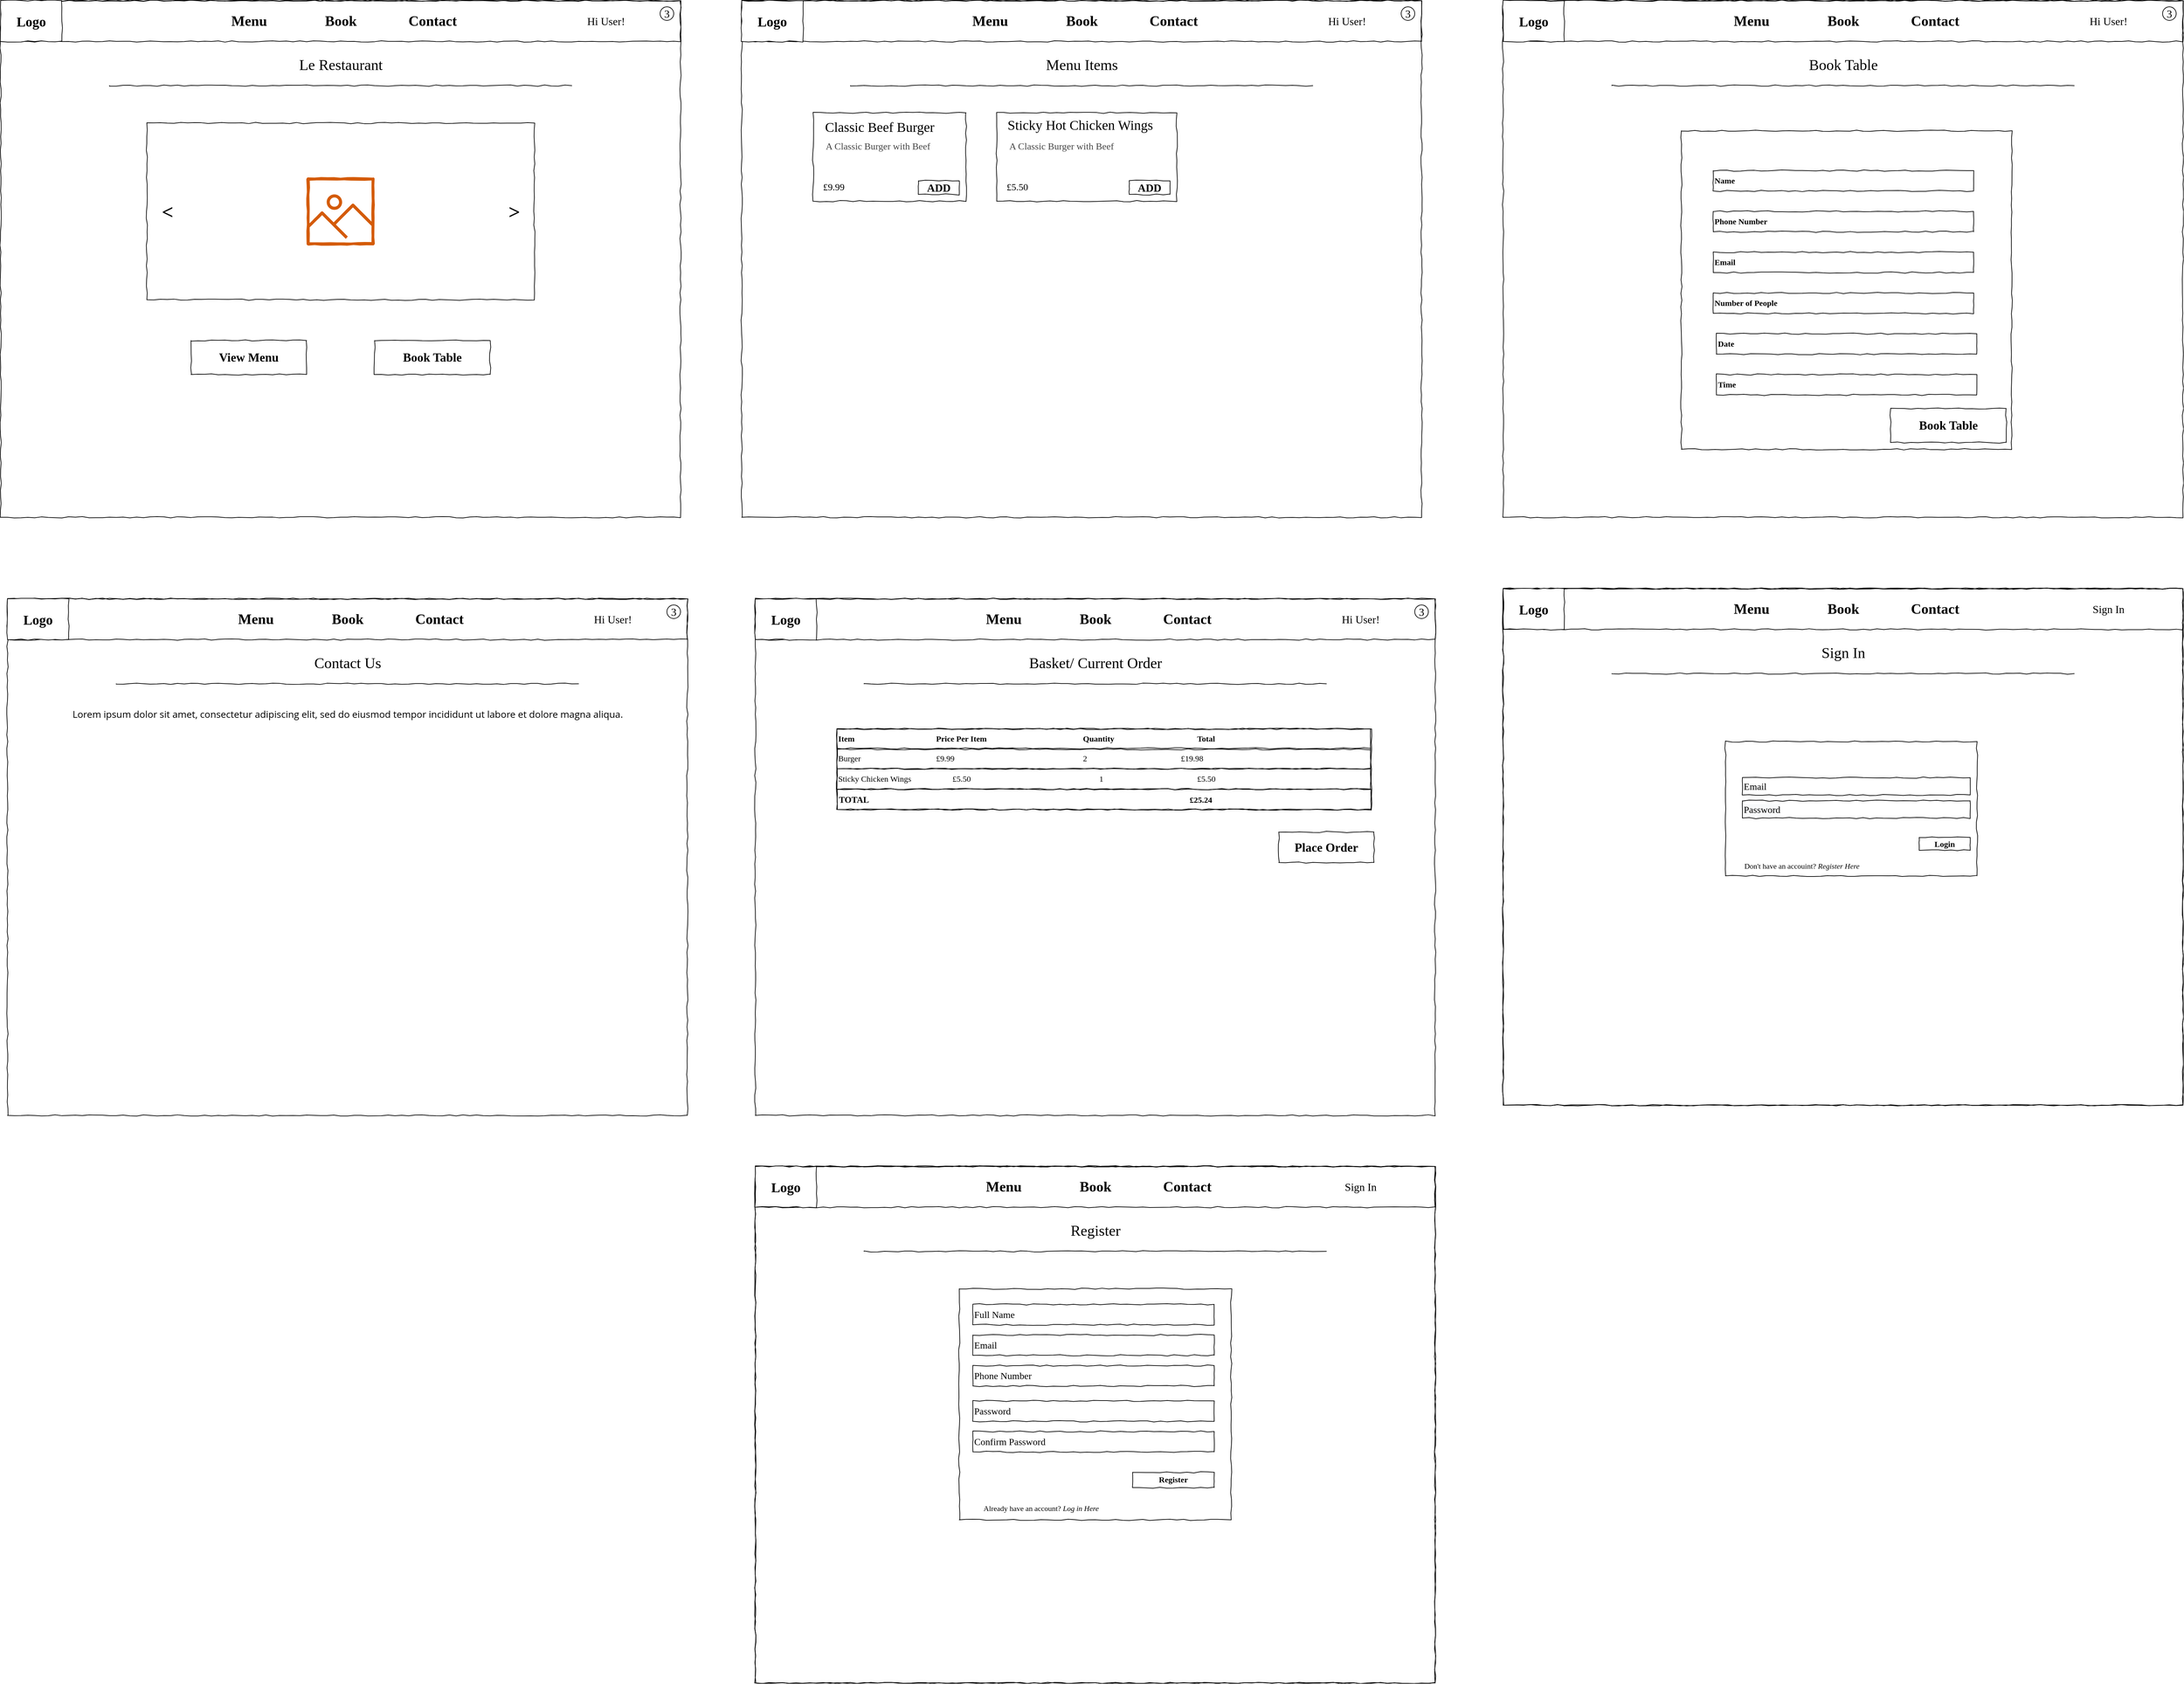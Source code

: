 <?xml version="1.0" encoding="UTF-8"?>
<mxfile version="16.0.3" type="google"><diagram name="Page-1" id="03018318-947c-dd8e-b7a3-06fadd420f32"><mxGraphModel dx="5891" dy="2106" grid="1" gridSize="10" guides="1" tooltips="1" connect="1" arrows="1" fold="1" page="1" pageScale="1" pageWidth="1100" pageHeight="850" background="#FFFFFF" math="0" shadow="0"><root><mxCell id="0"/><mxCell id="1" parent="0"/><mxCell id="wF7AfjLNnRAX-qT9m2be-19" value="" style="group;rounded=0;" vertex="1" connectable="0" parent="1"><mxGeometry x="40" y="30" width="1000" height="760" as="geometry"/></mxCell><mxCell id="677b7b8949515195-1" value="" style="whiteSpace=wrap;html=1;rounded=0;shadow=0;labelBackgroundColor=none;strokeColor=#000000;strokeWidth=1;fillColor=none;fontFamily=Verdana;fontSize=12;fontColor=#000000;align=center;comic=1;" parent="wF7AfjLNnRAX-qT9m2be-19" vertex="1"><mxGeometry width="1000" height="760" as="geometry"/></mxCell><mxCell id="677b7b8949515195-9" value="" style="line;strokeWidth=1;html=1;rounded=0;shadow=0;labelBackgroundColor=none;fillColor=none;fontFamily=Verdana;fontSize=14;fontColor=#000000;align=center;comic=1;" parent="wF7AfjLNnRAX-qT9m2be-19" vertex="1"><mxGeometry x="160" y="120" width="680" height="10" as="geometry"/></mxCell><mxCell id="wF7AfjLNnRAX-qT9m2be-1" value="" style="whiteSpace=wrap;html=1;rounded=0;shadow=0;labelBackgroundColor=none;strokeColor=#000000;strokeWidth=1;fillColor=none;fontFamily=Verdana;fontSize=12;fontColor=#000000;align=center;comic=1;" vertex="1" parent="wF7AfjLNnRAX-qT9m2be-19"><mxGeometry width="1000" height="60" as="geometry"/></mxCell><mxCell id="wF7AfjLNnRAX-qT9m2be-2" value="&lt;h4&gt;&lt;font face=&quot;Comic Sans MS&quot; style=&quot;font-size: 21px&quot;&gt;Menu&lt;/font&gt;&lt;/h4&gt;" style="text;html=1;align=center;verticalAlign=middle;resizable=0;points=[];autosize=1;strokeColor=none;fillColor=none;rounded=0;" vertex="1" parent="wF7AfjLNnRAX-qT9m2be-19"><mxGeometry x="330" width="70" height="60" as="geometry"/></mxCell><mxCell id="wF7AfjLNnRAX-qT9m2be-3" value="&lt;h4&gt;&lt;font face=&quot;Comic Sans MS&quot; style=&quot;font-size: 21px&quot;&gt;Book&lt;/font&gt;&lt;/h4&gt;" style="text;html=1;align=center;verticalAlign=middle;resizable=0;points=[];autosize=1;strokeColor=none;fillColor=none;rounded=0;" vertex="1" parent="wF7AfjLNnRAX-qT9m2be-19"><mxGeometry x="470" width="60" height="60" as="geometry"/></mxCell><mxCell id="wF7AfjLNnRAX-qT9m2be-4" value="&lt;h4&gt;&lt;font face=&quot;Comic Sans MS&quot; style=&quot;font-size: 21px&quot;&gt;Contact&lt;/font&gt;&lt;/h4&gt;" style="text;html=1;align=center;verticalAlign=middle;resizable=0;points=[];autosize=1;strokeColor=none;fillColor=none;rounded=0;" vertex="1" parent="wF7AfjLNnRAX-qT9m2be-19"><mxGeometry x="590" width="90" height="60" as="geometry"/></mxCell><mxCell id="wF7AfjLNnRAX-qT9m2be-6" value="&lt;h4&gt;&lt;font style=&quot;font-size: 20px&quot; face=&quot;Comic Sans MS&quot;&gt;Logo&lt;/font&gt;&lt;/h4&gt;" style="whiteSpace=wrap;html=1;rounded=0;shadow=0;labelBackgroundColor=none;strokeColor=#000000;strokeWidth=1;fillColor=default;fontFamily=Verdana;fontSize=12;fontColor=#000000;align=center;comic=1;" vertex="1" parent="wF7AfjLNnRAX-qT9m2be-19"><mxGeometry width="90" height="60" as="geometry"/></mxCell><mxCell id="wF7AfjLNnRAX-qT9m2be-7" value="&lt;p&gt;&lt;font face=&quot;Comic Sans MS&quot; style=&quot;font-size: 16px&quot;&gt;Hi User!&lt;/font&gt;&lt;/p&gt;" style="text;html=1;align=center;verticalAlign=middle;resizable=0;points=[];autosize=1;strokeColor=none;fillColor=none;rounded=0;" vertex="1" parent="wF7AfjLNnRAX-qT9m2be-19"><mxGeometry x="850" y="5" width="80" height="50" as="geometry"/></mxCell><mxCell id="wF7AfjLNnRAX-qT9m2be-8" value="" style="shape=image;html=1;verticalAlign=top;verticalLabelPosition=bottom;labelBackgroundColor=#ffffff;imageAspect=0;aspect=fixed;image=https://cdn0.iconfinder.com/data/icons/google-material-design-3-0/48/ic_shopping_basket_48px-128.png;comic=1;fontFamily=Comic Sans MS;fontSize=16;fillColor=default;rounded=0;" vertex="1" parent="wF7AfjLNnRAX-qT9m2be-19"><mxGeometry x="950" y="15" width="30" height="30" as="geometry"/></mxCell><mxCell id="wF7AfjLNnRAX-qT9m2be-9" value="3" style="ellipse;whiteSpace=wrap;html=1;aspect=fixed;comic=1;fontFamily=Comic Sans MS;fontSize=16;fillColor=default;treeMoving=0;autosize=0;jiggle=1;treeFolding=0;resizeHeight=0;movableLabel=0;rounded=0;" vertex="1" parent="wF7AfjLNnRAX-qT9m2be-19"><mxGeometry x="970" y="9" width="20" height="20" as="geometry"/></mxCell><mxCell id="wF7AfjLNnRAX-qT9m2be-12" value="&lt;p&gt;&lt;font face=&quot;Comic Sans MS&quot; style=&quot;font-size: 22px&quot;&gt;Le Restaurant&lt;/font&gt;&lt;/p&gt;" style="text;html=1;align=center;verticalAlign=middle;resizable=0;points=[];autosize=1;strokeColor=none;fillColor=none;rounded=0;" vertex="1" parent="wF7AfjLNnRAX-qT9m2be-19"><mxGeometry x="420" y="70" width="160" height="50" as="geometry"/></mxCell><mxCell id="wF7AfjLNnRAX-qT9m2be-13" value="" style="whiteSpace=wrap;html=1;rounded=0;shadow=0;labelBackgroundColor=none;strokeColor=#000000;strokeWidth=1;fillColor=none;fontFamily=Verdana;fontSize=12;fontColor=#000000;align=center;comic=1;" vertex="1" parent="wF7AfjLNnRAX-qT9m2be-19"><mxGeometry x="215" y="180" width="570" height="260" as="geometry"/></mxCell><mxCell id="wF7AfjLNnRAX-qT9m2be-14" value="" style="outlineConnect=0;fontColor=#232F3E;gradientColor=none;fillColor=#D45B07;strokeColor=none;dashed=0;verticalLabelPosition=bottom;verticalAlign=top;align=center;html=1;fontSize=12;fontStyle=0;aspect=fixed;pointerEvents=1;shape=mxgraph.aws4.container_registry_image;comic=1;jiggle=1;fontFamily=Comic Sans MS;rounded=0;" vertex="1" parent="wF7AfjLNnRAX-qT9m2be-19"><mxGeometry x="450" y="260" width="100" height="100" as="geometry"/></mxCell><mxCell id="wF7AfjLNnRAX-qT9m2be-15" value="&lt;h4&gt;&lt;font face=&quot;Comic Sans MS&quot; style=&quot;font-size: 30px&quot;&gt;&amp;gt;&lt;/font&gt;&lt;/h4&gt;" style="text;html=1;align=center;verticalAlign=middle;resizable=0;points=[];autosize=1;strokeColor=none;fillColor=none;rounded=0;" vertex="1" parent="wF7AfjLNnRAX-qT9m2be-19"><mxGeometry x="740" y="280" width="30" height="60" as="geometry"/></mxCell><mxCell id="wF7AfjLNnRAX-qT9m2be-16" value="&lt;h4&gt;&lt;font face=&quot;Comic Sans MS&quot; style=&quot;font-size: 30px&quot;&gt;&amp;lt;&lt;/font&gt;&lt;/h4&gt;" style="text;html=1;align=center;verticalAlign=middle;resizable=0;points=[];autosize=1;strokeColor=none;fillColor=none;rounded=0;" vertex="1" parent="wF7AfjLNnRAX-qT9m2be-19"><mxGeometry x="230" y="280" width="30" height="60" as="geometry"/></mxCell><mxCell id="wF7AfjLNnRAX-qT9m2be-17" value="&lt;h4&gt;&lt;font face=&quot;Comic Sans MS&quot; style=&quot;font-size: 18px&quot;&gt;View Menu&lt;/font&gt;&lt;/h4&gt;" style="whiteSpace=wrap;html=1;rounded=0;shadow=0;labelBackgroundColor=none;strokeColor=#000000;strokeWidth=1;fillColor=none;fontFamily=Verdana;fontSize=12;fontColor=#000000;align=center;comic=1;" vertex="1" parent="wF7AfjLNnRAX-qT9m2be-19"><mxGeometry x="280" y="500" width="170" height="50" as="geometry"/></mxCell><mxCell id="wF7AfjLNnRAX-qT9m2be-18" value="&lt;h4&gt;&lt;font face=&quot;Comic Sans MS&quot; style=&quot;font-size: 18px&quot;&gt;Book Table&lt;/font&gt;&lt;/h4&gt;" style="whiteSpace=wrap;html=1;rounded=0;shadow=0;labelBackgroundColor=none;strokeColor=#000000;strokeWidth=1;fillColor=none;fontFamily=Verdana;fontSize=12;fontColor=#000000;align=center;comic=1;" vertex="1" parent="wF7AfjLNnRAX-qT9m2be-19"><mxGeometry x="550" y="500" width="170" height="50" as="geometry"/></mxCell><mxCell id="wF7AfjLNnRAX-qT9m2be-20" value="" style="group;rounded=0;" vertex="1" connectable="0" parent="1"><mxGeometry x="1130" y="30" width="1000" height="760" as="geometry"/></mxCell><mxCell id="wF7AfjLNnRAX-qT9m2be-21" value="" style="whiteSpace=wrap;html=1;rounded=0;shadow=0;labelBackgroundColor=none;strokeColor=#000000;strokeWidth=1;fillColor=none;fontFamily=Verdana;fontSize=12;fontColor=#000000;align=center;comic=1;" vertex="1" parent="wF7AfjLNnRAX-qT9m2be-20"><mxGeometry width="1000" height="760" as="geometry"/></mxCell><mxCell id="wF7AfjLNnRAX-qT9m2be-22" value="" style="line;strokeWidth=1;html=1;rounded=0;shadow=0;labelBackgroundColor=none;fillColor=none;fontFamily=Verdana;fontSize=14;fontColor=#000000;align=center;comic=1;" vertex="1" parent="wF7AfjLNnRAX-qT9m2be-20"><mxGeometry x="160" y="120" width="680" height="10" as="geometry"/></mxCell><mxCell id="wF7AfjLNnRAX-qT9m2be-23" value="" style="whiteSpace=wrap;html=1;rounded=0;shadow=0;labelBackgroundColor=none;strokeColor=#000000;strokeWidth=1;fillColor=none;fontFamily=Verdana;fontSize=12;fontColor=#000000;align=center;comic=1;" vertex="1" parent="wF7AfjLNnRAX-qT9m2be-20"><mxGeometry width="1000" height="60" as="geometry"/></mxCell><mxCell id="wF7AfjLNnRAX-qT9m2be-24" value="&lt;h4&gt;&lt;font face=&quot;Comic Sans MS&quot; style=&quot;font-size: 21px&quot;&gt;Menu&lt;/font&gt;&lt;/h4&gt;" style="text;html=1;align=center;verticalAlign=middle;resizable=0;points=[];autosize=1;strokeColor=none;fillColor=none;rounded=0;" vertex="1" parent="wF7AfjLNnRAX-qT9m2be-20"><mxGeometry x="330" width="70" height="60" as="geometry"/></mxCell><mxCell id="wF7AfjLNnRAX-qT9m2be-25" value="&lt;h4&gt;&lt;font face=&quot;Comic Sans MS&quot; style=&quot;font-size: 21px&quot;&gt;Book&lt;/font&gt;&lt;/h4&gt;" style="text;html=1;align=center;verticalAlign=middle;resizable=0;points=[];autosize=1;strokeColor=none;fillColor=none;rounded=0;" vertex="1" parent="wF7AfjLNnRAX-qT9m2be-20"><mxGeometry x="470" width="60" height="60" as="geometry"/></mxCell><mxCell id="wF7AfjLNnRAX-qT9m2be-26" value="&lt;h4&gt;&lt;font face=&quot;Comic Sans MS&quot; style=&quot;font-size: 21px&quot;&gt;Contact&lt;/font&gt;&lt;/h4&gt;" style="text;html=1;align=center;verticalAlign=middle;resizable=0;points=[];autosize=1;strokeColor=none;fillColor=none;rounded=0;" vertex="1" parent="wF7AfjLNnRAX-qT9m2be-20"><mxGeometry x="590" width="90" height="60" as="geometry"/></mxCell><mxCell id="wF7AfjLNnRAX-qT9m2be-27" value="&lt;h4&gt;&lt;font style=&quot;font-size: 20px&quot; face=&quot;Comic Sans MS&quot;&gt;Logo&lt;/font&gt;&lt;/h4&gt;" style="whiteSpace=wrap;html=1;rounded=0;shadow=0;labelBackgroundColor=none;strokeColor=#000000;strokeWidth=1;fillColor=default;fontFamily=Verdana;fontSize=12;fontColor=#000000;align=center;comic=1;" vertex="1" parent="wF7AfjLNnRAX-qT9m2be-20"><mxGeometry width="90" height="60" as="geometry"/></mxCell><mxCell id="wF7AfjLNnRAX-qT9m2be-28" value="&lt;p&gt;&lt;font face=&quot;Comic Sans MS&quot; style=&quot;font-size: 16px&quot;&gt;Hi User!&lt;/font&gt;&lt;/p&gt;" style="text;html=1;align=center;verticalAlign=middle;resizable=0;points=[];autosize=1;strokeColor=none;fillColor=none;rounded=0;" vertex="1" parent="wF7AfjLNnRAX-qT9m2be-20"><mxGeometry x="850" y="5" width="80" height="50" as="geometry"/></mxCell><mxCell id="wF7AfjLNnRAX-qT9m2be-29" value="" style="shape=image;html=1;verticalAlign=top;verticalLabelPosition=bottom;labelBackgroundColor=#ffffff;imageAspect=0;aspect=fixed;image=https://cdn0.iconfinder.com/data/icons/google-material-design-3-0/48/ic_shopping_basket_48px-128.png;comic=1;fontFamily=Comic Sans MS;fontSize=16;fillColor=default;rounded=0;" vertex="1" parent="wF7AfjLNnRAX-qT9m2be-20"><mxGeometry x="950" y="15" width="30" height="30" as="geometry"/></mxCell><mxCell id="wF7AfjLNnRAX-qT9m2be-30" value="3" style="ellipse;whiteSpace=wrap;html=1;aspect=fixed;comic=1;fontFamily=Comic Sans MS;fontSize=16;fillColor=default;treeMoving=0;autosize=0;jiggle=1;treeFolding=0;resizeHeight=0;movableLabel=0;rounded=0;" vertex="1" parent="wF7AfjLNnRAX-qT9m2be-20"><mxGeometry x="970" y="9" width="20" height="20" as="geometry"/></mxCell><mxCell id="wF7AfjLNnRAX-qT9m2be-31" value="&lt;p&gt;&lt;font face=&quot;Comic Sans MS&quot; style=&quot;font-size: 22px&quot;&gt;Menu Items&lt;/font&gt;&lt;/p&gt;" style="text;html=1;align=center;verticalAlign=middle;resizable=0;points=[];autosize=1;strokeColor=none;fillColor=none;rounded=0;" vertex="1" parent="wF7AfjLNnRAX-qT9m2be-20"><mxGeometry x="430" y="70" width="140" height="50" as="geometry"/></mxCell><mxCell id="wF7AfjLNnRAX-qT9m2be-41" value="" style="group;rounded=0;" vertex="1" connectable="0" parent="wF7AfjLNnRAX-qT9m2be-20"><mxGeometry x="100" y="150" width="230" height="145" as="geometry"/></mxCell><mxCell id="wF7AfjLNnRAX-qT9m2be-32" value="" style="whiteSpace=wrap;html=1;rounded=0;shadow=0;labelBackgroundColor=none;strokeColor=#000000;strokeWidth=1;fillColor=none;fontFamily=Verdana;fontSize=12;fontColor=#000000;align=center;comic=1;" vertex="1" parent="wF7AfjLNnRAX-qT9m2be-41"><mxGeometry x="5" y="15" width="225" height="130" as="geometry"/></mxCell><mxCell id="wF7AfjLNnRAX-qT9m2be-36" value="&lt;h3&gt;&lt;font face=&quot;Comic Sans MS&quot; style=&quot;font-size: 16px&quot;&gt;ADD&lt;/font&gt;&lt;/h3&gt;" style="whiteSpace=wrap;html=1;rounded=0;shadow=0;labelBackgroundColor=none;strokeColor=#000000;strokeWidth=1;fillColor=none;fontFamily=Verdana;fontSize=12;fontColor=#000000;align=center;comic=1;" vertex="1" parent="wF7AfjLNnRAX-qT9m2be-41"><mxGeometry x="160" y="115" width="60" height="20" as="geometry"/></mxCell><mxCell id="wF7AfjLNnRAX-qT9m2be-38" value="&lt;p style=&quot;font-size: 20px&quot;&gt;&lt;font face=&quot;Comic Sans MS&quot; style=&quot;font-size: 20px ; line-height: 1&quot;&gt;Classic Beef Burger&amp;nbsp;&lt;/font&gt;&lt;/p&gt;" style="text;html=1;align=center;verticalAlign=middle;resizable=0;points=[];autosize=1;strokeColor=none;fillColor=none;rounded=0;" vertex="1" parent="wF7AfjLNnRAX-qT9m2be-41"><mxGeometry width="210" height="70" as="geometry"/></mxCell><mxCell id="wF7AfjLNnRAX-qT9m2be-39" value="&lt;p&gt;&lt;font face=&quot;Comic Sans MS&quot; style=&quot;font-size: 14px&quot; color=&quot;#454545&quot;&gt;A Classic Burger with Beef&lt;/font&gt;&lt;/p&gt;" style="text;html=1;align=center;verticalAlign=middle;resizable=0;points=[];autosize=1;strokeColor=none;fillColor=none;rounded=0;" vertex="1" parent="wF7AfjLNnRAX-qT9m2be-41"><mxGeometry x="5" y="45" width="190" height="40" as="geometry"/></mxCell><mxCell id="wF7AfjLNnRAX-qT9m2be-40" value="&lt;p&gt;&lt;font face=&quot;Comic Sans MS&quot; style=&quot;font-size: 14px&quot;&gt;£9.99&lt;/font&gt;&lt;/p&gt;" style="text;html=1;align=center;verticalAlign=middle;resizable=0;points=[];autosize=1;strokeColor=none;fillColor=none;fontColor=#000000;rounded=0;" vertex="1" parent="wF7AfjLNnRAX-qT9m2be-41"><mxGeometry x="5" y="105" width="60" height="40" as="geometry"/></mxCell><mxCell id="wF7AfjLNnRAX-qT9m2be-42" value="" style="group;rounded=0;" vertex="1" connectable="0" parent="wF7AfjLNnRAX-qT9m2be-20"><mxGeometry x="370" y="150" width="270" height="145" as="geometry"/></mxCell><mxCell id="wF7AfjLNnRAX-qT9m2be-43" value="" style="whiteSpace=wrap;html=1;rounded=0;shadow=0;labelBackgroundColor=none;strokeColor=#000000;strokeWidth=1;fillColor=none;fontFamily=Verdana;fontSize=12;fontColor=#000000;align=center;comic=1;" vertex="1" parent="wF7AfjLNnRAX-qT9m2be-42"><mxGeometry x="5" y="15" width="265" height="130" as="geometry"/></mxCell><mxCell id="wF7AfjLNnRAX-qT9m2be-44" value="&lt;h3&gt;&lt;font face=&quot;Comic Sans MS&quot; style=&quot;font-size: 16px&quot;&gt;ADD&lt;/font&gt;&lt;/h3&gt;" style="whiteSpace=wrap;html=1;rounded=0;shadow=0;labelBackgroundColor=none;strokeColor=#000000;strokeWidth=1;fillColor=none;fontFamily=Verdana;fontSize=12;fontColor=#000000;align=center;comic=1;" vertex="1" parent="wF7AfjLNnRAX-qT9m2be-42"><mxGeometry x="200" y="115" width="60" height="20" as="geometry"/></mxCell><mxCell id="wF7AfjLNnRAX-qT9m2be-45" value="&lt;p&gt;&lt;font face=&quot;Comic Sans MS&quot;&gt;&lt;span style=&quot;font-size: 20px&quot;&gt;Sticky Hot Chicken Wings&amp;nbsp;&lt;/span&gt;&lt;/font&gt;&lt;/p&gt;&lt;div&gt;&lt;br&gt;&lt;/div&gt;" style="text;html=1;align=center;verticalAlign=middle;resizable=0;points=[];autosize=1;strokeColor=none;fillColor=none;rounded=0;" vertex="1" parent="wF7AfjLNnRAX-qT9m2be-42"><mxGeometry y="10" width="260" height="60" as="geometry"/></mxCell><mxCell id="wF7AfjLNnRAX-qT9m2be-46" value="&lt;p&gt;&lt;font face=&quot;Comic Sans MS&quot; style=&quot;font-size: 14px&quot; color=&quot;#454545&quot;&gt;A Classic Burger with Beef&lt;/font&gt;&lt;/p&gt;" style="text;html=1;align=center;verticalAlign=middle;resizable=0;points=[];autosize=1;strokeColor=none;fillColor=none;rounded=0;" vertex="1" parent="wF7AfjLNnRAX-qT9m2be-42"><mxGeometry x="5" y="45" width="190" height="40" as="geometry"/></mxCell><mxCell id="wF7AfjLNnRAX-qT9m2be-47" value="&lt;p&gt;&lt;font face=&quot;Comic Sans MS&quot; style=&quot;font-size: 14px&quot;&gt;£5.50&lt;/font&gt;&lt;/p&gt;" style="text;html=1;align=center;verticalAlign=middle;resizable=0;points=[];autosize=1;strokeColor=none;fillColor=none;fontColor=#000000;rounded=0;" vertex="1" parent="wF7AfjLNnRAX-qT9m2be-42"><mxGeometry x="5" y="105" width="60" height="40" as="geometry"/></mxCell><mxCell id="wF7AfjLNnRAX-qT9m2be-49" value="" style="group;rounded=0;" vertex="1" connectable="0" parent="1"><mxGeometry x="2250" y="30" width="1000" height="792.5" as="geometry"/></mxCell><mxCell id="wF7AfjLNnRAX-qT9m2be-50" value="" style="whiteSpace=wrap;html=1;rounded=0;shadow=0;labelBackgroundColor=none;strokeColor=#000000;strokeWidth=1;fillColor=none;fontFamily=Verdana;fontSize=12;fontColor=#000000;align=center;comic=1;" vertex="1" parent="wF7AfjLNnRAX-qT9m2be-49"><mxGeometry width="1000" height="760" as="geometry"/></mxCell><mxCell id="wF7AfjLNnRAX-qT9m2be-51" value="" style="line;strokeWidth=1;html=1;rounded=0;shadow=0;labelBackgroundColor=none;fillColor=none;fontFamily=Verdana;fontSize=14;fontColor=#000000;align=center;comic=1;" vertex="1" parent="wF7AfjLNnRAX-qT9m2be-49"><mxGeometry x="160" y="120" width="680" height="10" as="geometry"/></mxCell><mxCell id="wF7AfjLNnRAX-qT9m2be-52" value="" style="whiteSpace=wrap;html=1;rounded=0;shadow=0;labelBackgroundColor=none;strokeColor=#000000;strokeWidth=1;fillColor=none;fontFamily=Verdana;fontSize=12;fontColor=#000000;align=center;comic=1;" vertex="1" parent="wF7AfjLNnRAX-qT9m2be-49"><mxGeometry width="1000" height="60" as="geometry"/></mxCell><mxCell id="wF7AfjLNnRAX-qT9m2be-53" value="&lt;h4&gt;&lt;font face=&quot;Comic Sans MS&quot; style=&quot;font-size: 21px&quot;&gt;Menu&lt;/font&gt;&lt;/h4&gt;" style="text;html=1;align=center;verticalAlign=middle;resizable=0;points=[];autosize=1;strokeColor=none;fillColor=none;rounded=0;" vertex="1" parent="wF7AfjLNnRAX-qT9m2be-49"><mxGeometry x="330" width="70" height="60" as="geometry"/></mxCell><mxCell id="wF7AfjLNnRAX-qT9m2be-54" value="&lt;h4&gt;&lt;font face=&quot;Comic Sans MS&quot; style=&quot;font-size: 21px&quot;&gt;Book&lt;/font&gt;&lt;/h4&gt;" style="text;html=1;align=center;verticalAlign=middle;resizable=0;points=[];autosize=1;strokeColor=none;fillColor=none;rounded=0;" vertex="1" parent="wF7AfjLNnRAX-qT9m2be-49"><mxGeometry x="470" width="60" height="60" as="geometry"/></mxCell><mxCell id="wF7AfjLNnRAX-qT9m2be-55" value="&lt;h4&gt;&lt;font face=&quot;Comic Sans MS&quot; style=&quot;font-size: 21px&quot;&gt;Contact&lt;/font&gt;&lt;/h4&gt;" style="text;html=1;align=center;verticalAlign=middle;resizable=0;points=[];autosize=1;strokeColor=none;fillColor=none;rounded=0;" vertex="1" parent="wF7AfjLNnRAX-qT9m2be-49"><mxGeometry x="590" width="90" height="60" as="geometry"/></mxCell><mxCell id="wF7AfjLNnRAX-qT9m2be-56" value="&lt;h4&gt;&lt;font style=&quot;font-size: 20px&quot; face=&quot;Comic Sans MS&quot;&gt;Logo&lt;/font&gt;&lt;/h4&gt;" style="whiteSpace=wrap;html=1;rounded=0;shadow=0;labelBackgroundColor=none;strokeColor=#000000;strokeWidth=1;fillColor=default;fontFamily=Verdana;fontSize=12;fontColor=#000000;align=center;comic=1;" vertex="1" parent="wF7AfjLNnRAX-qT9m2be-49"><mxGeometry width="90" height="60" as="geometry"/></mxCell><mxCell id="wF7AfjLNnRAX-qT9m2be-57" value="&lt;p&gt;&lt;font face=&quot;Comic Sans MS&quot; style=&quot;font-size: 16px&quot;&gt;Hi User!&lt;/font&gt;&lt;/p&gt;" style="text;html=1;align=center;verticalAlign=middle;resizable=0;points=[];autosize=1;strokeColor=none;fillColor=none;rounded=0;" vertex="1" parent="wF7AfjLNnRAX-qT9m2be-49"><mxGeometry x="850" y="5" width="80" height="50" as="geometry"/></mxCell><mxCell id="wF7AfjLNnRAX-qT9m2be-58" value="" style="shape=image;html=1;verticalAlign=top;verticalLabelPosition=bottom;labelBackgroundColor=#ffffff;imageAspect=0;aspect=fixed;image=https://cdn0.iconfinder.com/data/icons/google-material-design-3-0/48/ic_shopping_basket_48px-128.png;comic=1;fontFamily=Comic Sans MS;fontSize=16;fillColor=default;rounded=0;" vertex="1" parent="wF7AfjLNnRAX-qT9m2be-49"><mxGeometry x="950" y="15" width="30" height="30" as="geometry"/></mxCell><mxCell id="wF7AfjLNnRAX-qT9m2be-59" value="3" style="ellipse;whiteSpace=wrap;html=1;aspect=fixed;comic=1;fontFamily=Comic Sans MS;fontSize=16;fillColor=default;treeMoving=0;autosize=0;jiggle=1;treeFolding=0;resizeHeight=0;movableLabel=0;rounded=0;" vertex="1" parent="wF7AfjLNnRAX-qT9m2be-49"><mxGeometry x="970" y="9" width="20" height="20" as="geometry"/></mxCell><mxCell id="wF7AfjLNnRAX-qT9m2be-60" value="&lt;p&gt;&lt;font face=&quot;Comic Sans MS&quot; style=&quot;font-size: 22px&quot;&gt;Book Table&lt;/font&gt;&lt;/p&gt;" style="text;html=1;align=center;verticalAlign=middle;resizable=0;points=[];autosize=1;strokeColor=none;fillColor=none;rounded=0;" vertex="1" parent="wF7AfjLNnRAX-qT9m2be-49"><mxGeometry x="435" y="70" width="130" height="50" as="geometry"/></mxCell><mxCell id="wF7AfjLNnRAX-qT9m2be-99" value="" style="group;rounded=0;" vertex="1" connectable="0" parent="wF7AfjLNnRAX-qT9m2be-49"><mxGeometry x="253" y="150" width="495" height="510" as="geometry"/></mxCell><mxCell id="wF7AfjLNnRAX-qT9m2be-100" value="" style="whiteSpace=wrap;html=1;rounded=0;shadow=0;labelBackgroundColor=none;strokeColor=#000000;strokeWidth=1;fillColor=none;fontFamily=Verdana;fontSize=12;fontColor=#000000;align=center;comic=1;" vertex="1" parent="wF7AfjLNnRAX-qT9m2be-99"><mxGeometry x="9.17" y="41.38" width="485.83" height="468.62" as="geometry"/></mxCell><mxCell id="wF7AfjLNnRAX-qT9m2be-61" value="&lt;h4&gt;&lt;font face=&quot;Comic Sans MS&quot; style=&quot;font-size: 18px&quot;&gt;Book Table&lt;/font&gt;&lt;/h4&gt;" style="whiteSpace=wrap;html=1;rounded=0;shadow=0;labelBackgroundColor=none;strokeColor=#000000;strokeWidth=1;fillColor=none;fontFamily=Verdana;fontSize=12;fontColor=#000000;align=center;comic=1;" vertex="1" parent="wF7AfjLNnRAX-qT9m2be-99"><mxGeometry x="317" y="450" width="170" height="50" as="geometry"/></mxCell><mxCell id="wF7AfjLNnRAX-qT9m2be-105" value="&lt;h4&gt;Name&lt;/h4&gt;" style="whiteSpace=wrap;html=1;rounded=0;shadow=0;labelBackgroundColor=none;strokeColor=#000000;strokeWidth=1;fillColor=none;fontFamily=Verdana;fontSize=12;fontColor=#000000;align=left;comic=1;" vertex="1" parent="wF7AfjLNnRAX-qT9m2be-99"><mxGeometry x="56" y="100" width="383" height="30" as="geometry"/></mxCell><mxCell id="wF7AfjLNnRAX-qT9m2be-106" value="&lt;h4&gt;Phone Number&lt;/h4&gt;" style="whiteSpace=wrap;html=1;rounded=0;shadow=0;labelBackgroundColor=none;strokeColor=#000000;strokeWidth=1;fillColor=none;fontFamily=Verdana;fontSize=12;fontColor=#000000;align=left;comic=1;" vertex="1" parent="wF7AfjLNnRAX-qT9m2be-99"><mxGeometry x="56" y="160" width="383" height="30" as="geometry"/></mxCell><mxCell id="wF7AfjLNnRAX-qT9m2be-107" value="&lt;h4&gt;Email&lt;/h4&gt;" style="whiteSpace=wrap;html=1;rounded=0;shadow=0;labelBackgroundColor=none;strokeColor=#000000;strokeWidth=1;fillColor=none;fontFamily=Verdana;fontSize=12;fontColor=#000000;align=left;comic=1;" vertex="1" parent="wF7AfjLNnRAX-qT9m2be-99"><mxGeometry x="56" y="220" width="383" height="30" as="geometry"/></mxCell><mxCell id="wF7AfjLNnRAX-qT9m2be-108" value="&lt;h4&gt;Number of People&lt;/h4&gt;" style="whiteSpace=wrap;html=1;rounded=0;shadow=0;labelBackgroundColor=none;strokeColor=#000000;strokeWidth=1;fillColor=none;fontFamily=Verdana;fontSize=12;fontColor=#000000;align=left;comic=1;" vertex="1" parent="wF7AfjLNnRAX-qT9m2be-99"><mxGeometry x="56" y="280" width="383" height="30" as="geometry"/></mxCell><mxCell id="wF7AfjLNnRAX-qT9m2be-109" value="&lt;h4&gt;Date&lt;/h4&gt;" style="whiteSpace=wrap;html=1;rounded=0;shadow=0;labelBackgroundColor=none;strokeColor=#000000;strokeWidth=1;fillColor=none;fontFamily=Verdana;fontSize=12;fontColor=#000000;align=left;comic=1;" vertex="1" parent="wF7AfjLNnRAX-qT9m2be-99"><mxGeometry x="60.59" y="340" width="383" height="30" as="geometry"/></mxCell><mxCell id="wF7AfjLNnRAX-qT9m2be-110" value="&lt;h4&gt;Time&lt;/h4&gt;" style="whiteSpace=wrap;html=1;rounded=0;shadow=0;labelBackgroundColor=none;strokeColor=#000000;strokeWidth=1;fillColor=none;fontFamily=Verdana;fontSize=12;fontColor=#000000;align=left;comic=1;" vertex="1" parent="wF7AfjLNnRAX-qT9m2be-99"><mxGeometry x="60.59" y="400" width="383" height="30" as="geometry"/></mxCell><mxCell id="wF7AfjLNnRAX-qT9m2be-111" value="" style="group;rounded=0;" vertex="1" connectable="0" parent="1"><mxGeometry x="50" y="910" width="1000" height="760" as="geometry"/></mxCell><mxCell id="wF7AfjLNnRAX-qT9m2be-112" value="" style="whiteSpace=wrap;html=1;rounded=0;shadow=0;labelBackgroundColor=none;strokeColor=#000000;strokeWidth=1;fillColor=none;fontFamily=Verdana;fontSize=12;fontColor=#000000;align=center;comic=1;" vertex="1" parent="wF7AfjLNnRAX-qT9m2be-111"><mxGeometry width="1000" height="760" as="geometry"/></mxCell><mxCell id="wF7AfjLNnRAX-qT9m2be-113" value="" style="line;strokeWidth=1;html=1;rounded=0;shadow=0;labelBackgroundColor=none;fillColor=none;fontFamily=Verdana;fontSize=14;fontColor=#000000;align=center;comic=1;" vertex="1" parent="wF7AfjLNnRAX-qT9m2be-111"><mxGeometry x="160" y="120" width="680" height="10" as="geometry"/></mxCell><mxCell id="wF7AfjLNnRAX-qT9m2be-114" value="" style="whiteSpace=wrap;html=1;rounded=0;shadow=0;labelBackgroundColor=none;strokeColor=#000000;strokeWidth=1;fillColor=none;fontFamily=Verdana;fontSize=12;fontColor=#000000;align=center;comic=1;" vertex="1" parent="wF7AfjLNnRAX-qT9m2be-111"><mxGeometry width="1000" height="60" as="geometry"/></mxCell><mxCell id="wF7AfjLNnRAX-qT9m2be-115" value="&lt;h4&gt;&lt;font face=&quot;Comic Sans MS&quot; style=&quot;font-size: 21px&quot;&gt;Menu&lt;/font&gt;&lt;/h4&gt;" style="text;html=1;align=center;verticalAlign=middle;resizable=0;points=[];autosize=1;strokeColor=none;fillColor=none;rounded=0;" vertex="1" parent="wF7AfjLNnRAX-qT9m2be-111"><mxGeometry x="330" width="70" height="60" as="geometry"/></mxCell><mxCell id="wF7AfjLNnRAX-qT9m2be-116" value="&lt;h4&gt;&lt;font face=&quot;Comic Sans MS&quot; style=&quot;font-size: 21px&quot;&gt;Book&lt;/font&gt;&lt;/h4&gt;" style="text;html=1;align=center;verticalAlign=middle;resizable=0;points=[];autosize=1;strokeColor=none;fillColor=none;rounded=0;" vertex="1" parent="wF7AfjLNnRAX-qT9m2be-111"><mxGeometry x="470" width="60" height="60" as="geometry"/></mxCell><mxCell id="wF7AfjLNnRAX-qT9m2be-117" value="&lt;h4&gt;&lt;font face=&quot;Comic Sans MS&quot; style=&quot;font-size: 21px&quot;&gt;Contact&lt;/font&gt;&lt;/h4&gt;" style="text;html=1;align=center;verticalAlign=middle;resizable=0;points=[];autosize=1;strokeColor=none;fillColor=none;rounded=0;" vertex="1" parent="wF7AfjLNnRAX-qT9m2be-111"><mxGeometry x="590" width="90" height="60" as="geometry"/></mxCell><mxCell id="wF7AfjLNnRAX-qT9m2be-118" value="&lt;h4&gt;&lt;font style=&quot;font-size: 20px&quot; face=&quot;Comic Sans MS&quot;&gt;Logo&lt;/font&gt;&lt;/h4&gt;" style="whiteSpace=wrap;html=1;rounded=0;shadow=0;labelBackgroundColor=none;strokeColor=#000000;strokeWidth=1;fillColor=default;fontFamily=Verdana;fontSize=12;fontColor=#000000;align=center;comic=1;" vertex="1" parent="wF7AfjLNnRAX-qT9m2be-111"><mxGeometry width="90" height="60" as="geometry"/></mxCell><mxCell id="wF7AfjLNnRAX-qT9m2be-119" value="&lt;p&gt;&lt;font face=&quot;Comic Sans MS&quot; style=&quot;font-size: 16px&quot;&gt;Hi User!&lt;/font&gt;&lt;/p&gt;" style="text;html=1;align=center;verticalAlign=middle;resizable=0;points=[];autosize=1;strokeColor=none;fillColor=none;rounded=0;" vertex="1" parent="wF7AfjLNnRAX-qT9m2be-111"><mxGeometry x="850" y="5" width="80" height="50" as="geometry"/></mxCell><mxCell id="wF7AfjLNnRAX-qT9m2be-120" value="" style="shape=image;html=1;verticalAlign=top;verticalLabelPosition=bottom;labelBackgroundColor=#ffffff;imageAspect=0;aspect=fixed;image=https://cdn0.iconfinder.com/data/icons/google-material-design-3-0/48/ic_shopping_basket_48px-128.png;comic=1;fontFamily=Comic Sans MS;fontSize=16;fillColor=default;rounded=0;" vertex="1" parent="wF7AfjLNnRAX-qT9m2be-111"><mxGeometry x="950" y="15" width="30" height="30" as="geometry"/></mxCell><mxCell id="wF7AfjLNnRAX-qT9m2be-121" value="3" style="ellipse;whiteSpace=wrap;html=1;aspect=fixed;comic=1;fontFamily=Comic Sans MS;fontSize=16;fillColor=default;treeMoving=0;autosize=0;jiggle=1;treeFolding=0;resizeHeight=0;movableLabel=0;rounded=0;" vertex="1" parent="wF7AfjLNnRAX-qT9m2be-111"><mxGeometry x="970" y="9" width="20" height="20" as="geometry"/></mxCell><mxCell id="wF7AfjLNnRAX-qT9m2be-122" value="&lt;p&gt;&lt;font face=&quot;Comic Sans MS&quot; style=&quot;font-size: 22px&quot;&gt;Contact Us&lt;/font&gt;&lt;/p&gt;" style="text;html=1;align=center;verticalAlign=middle;resizable=0;points=[];autosize=1;strokeColor=none;fillColor=none;rounded=0;" vertex="1" parent="wF7AfjLNnRAX-qT9m2be-111"><mxGeometry x="435" y="70" width="130" height="50" as="geometry"/></mxCell><mxCell id="wF7AfjLNnRAX-qT9m2be-132" value="&lt;p&gt;&lt;span style=&quot;font-family: &amp;quot;open sans&amp;quot;, arial, sans-serif; font-size: 14px; text-align: justify;&quot;&gt;Lorem ipsum dolor sit amet, consectetur adipiscing elit, sed do eiusmod tempor incididunt ut labore et dolore magna aliqua.&lt;/span&gt;&lt;br&gt;&lt;/p&gt;" style="text;html=1;align=center;verticalAlign=middle;resizable=0;points=[];autosize=1;rounded=0;fillColor=none;labelBackgroundColor=none;" vertex="1" parent="wF7AfjLNnRAX-qT9m2be-111"><mxGeometry x="85" y="150" width="830" height="40" as="geometry"/></mxCell><mxCell id="wF7AfjLNnRAX-qT9m2be-133" value="" style="group;rounded=0;" vertex="1" connectable="0" parent="1"><mxGeometry x="1150" y="910" width="1000" height="760" as="geometry"/></mxCell><mxCell id="wF7AfjLNnRAX-qT9m2be-134" value="" style="whiteSpace=wrap;html=1;rounded=0;shadow=0;labelBackgroundColor=none;strokeColor=#000000;strokeWidth=1;fillColor=none;fontFamily=Verdana;fontSize=12;fontColor=#000000;align=center;comic=1;" vertex="1" parent="wF7AfjLNnRAX-qT9m2be-133"><mxGeometry width="1000" height="760" as="geometry"/></mxCell><mxCell id="wF7AfjLNnRAX-qT9m2be-135" value="" style="line;strokeWidth=1;html=1;rounded=0;shadow=0;labelBackgroundColor=none;fillColor=none;fontFamily=Verdana;fontSize=14;fontColor=#000000;align=center;comic=1;" vertex="1" parent="wF7AfjLNnRAX-qT9m2be-133"><mxGeometry x="160" y="120" width="680" height="10" as="geometry"/></mxCell><mxCell id="wF7AfjLNnRAX-qT9m2be-136" value="" style="whiteSpace=wrap;html=1;rounded=0;shadow=0;labelBackgroundColor=none;strokeColor=#000000;strokeWidth=1;fillColor=none;fontFamily=Verdana;fontSize=12;fontColor=#000000;align=center;comic=1;" vertex="1" parent="wF7AfjLNnRAX-qT9m2be-133"><mxGeometry width="1000" height="60" as="geometry"/></mxCell><mxCell id="wF7AfjLNnRAX-qT9m2be-137" value="&lt;h4&gt;&lt;font face=&quot;Comic Sans MS&quot; style=&quot;font-size: 21px&quot;&gt;Menu&lt;/font&gt;&lt;/h4&gt;" style="text;html=1;align=center;verticalAlign=middle;resizable=0;points=[];autosize=1;strokeColor=none;fillColor=none;rounded=0;" vertex="1" parent="wF7AfjLNnRAX-qT9m2be-133"><mxGeometry x="330" width="70" height="60" as="geometry"/></mxCell><mxCell id="wF7AfjLNnRAX-qT9m2be-138" value="&lt;h4&gt;&lt;font face=&quot;Comic Sans MS&quot; style=&quot;font-size: 21px&quot;&gt;Book&lt;/font&gt;&lt;/h4&gt;" style="text;html=1;align=center;verticalAlign=middle;resizable=0;points=[];autosize=1;strokeColor=none;fillColor=none;rounded=0;" vertex="1" parent="wF7AfjLNnRAX-qT9m2be-133"><mxGeometry x="470" width="60" height="60" as="geometry"/></mxCell><mxCell id="wF7AfjLNnRAX-qT9m2be-139" value="&lt;h4&gt;&lt;font face=&quot;Comic Sans MS&quot; style=&quot;font-size: 21px&quot;&gt;Contact&lt;/font&gt;&lt;/h4&gt;" style="text;html=1;align=center;verticalAlign=middle;resizable=0;points=[];autosize=1;strokeColor=none;fillColor=none;rounded=0;" vertex="1" parent="wF7AfjLNnRAX-qT9m2be-133"><mxGeometry x="590" width="90" height="60" as="geometry"/></mxCell><mxCell id="wF7AfjLNnRAX-qT9m2be-140" value="&lt;h4&gt;&lt;font style=&quot;font-size: 20px&quot; face=&quot;Comic Sans MS&quot;&gt;Logo&lt;/font&gt;&lt;/h4&gt;" style="whiteSpace=wrap;html=1;rounded=0;shadow=0;labelBackgroundColor=none;strokeColor=#000000;strokeWidth=1;fillColor=default;fontFamily=Verdana;fontSize=12;fontColor=#000000;align=center;comic=1;" vertex="1" parent="wF7AfjLNnRAX-qT9m2be-133"><mxGeometry width="90" height="60" as="geometry"/></mxCell><mxCell id="wF7AfjLNnRAX-qT9m2be-141" value="&lt;p&gt;&lt;font face=&quot;Comic Sans MS&quot; style=&quot;font-size: 16px&quot;&gt;Hi User!&lt;/font&gt;&lt;/p&gt;" style="text;html=1;align=center;verticalAlign=middle;resizable=0;points=[];autosize=1;strokeColor=none;fillColor=none;rounded=0;" vertex="1" parent="wF7AfjLNnRAX-qT9m2be-133"><mxGeometry x="850" y="5" width="80" height="50" as="geometry"/></mxCell><mxCell id="wF7AfjLNnRAX-qT9m2be-142" value="" style="shape=image;html=1;verticalAlign=top;verticalLabelPosition=bottom;labelBackgroundColor=#ffffff;imageAspect=0;aspect=fixed;image=https://cdn0.iconfinder.com/data/icons/google-material-design-3-0/48/ic_shopping_basket_48px-128.png;comic=1;fontFamily=Comic Sans MS;fontSize=16;fillColor=default;rounded=0;" vertex="1" parent="wF7AfjLNnRAX-qT9m2be-133"><mxGeometry x="950" y="15" width="30" height="30" as="geometry"/></mxCell><mxCell id="wF7AfjLNnRAX-qT9m2be-143" value="3" style="ellipse;whiteSpace=wrap;html=1;aspect=fixed;comic=1;fontFamily=Comic Sans MS;fontSize=16;fillColor=default;treeMoving=0;autosize=0;jiggle=1;treeFolding=0;resizeHeight=0;movableLabel=0;rounded=0;" vertex="1" parent="wF7AfjLNnRAX-qT9m2be-133"><mxGeometry x="970" y="9" width="20" height="20" as="geometry"/></mxCell><mxCell id="wF7AfjLNnRAX-qT9m2be-144" value="&lt;p&gt;&lt;font face=&quot;Comic Sans MS&quot; style=&quot;font-size: 22px&quot;&gt;Basket/ Current Order&lt;/font&gt;&lt;/p&gt;" style="text;html=1;align=center;verticalAlign=middle;resizable=0;points=[];autosize=1;strokeColor=none;fillColor=none;rounded=0;" vertex="1" parent="wF7AfjLNnRAX-qT9m2be-133"><mxGeometry x="375" y="70" width="250" height="50" as="geometry"/></mxCell><mxCell id="wF7AfjLNnRAX-qT9m2be-145" value="" style="group;rounded=0;" vertex="1" connectable="0" parent="wF7AfjLNnRAX-qT9m2be-133"><mxGeometry x="70" y="150" width="870" height="510" as="geometry"/></mxCell><mxCell id="wF7AfjLNnRAX-qT9m2be-146" value="" style="whiteSpace=wrap;html=1;rounded=0;shadow=0;labelBackgroundColor=none;strokeColor=#000000;strokeWidth=1;fillColor=none;fontFamily=Verdana;fontSize=12;fontColor=#000000;align=center;comic=1;" vertex="1" parent="wF7AfjLNnRAX-qT9m2be-145"><mxGeometry x="50" y="41.38" width="786.12" height="118.62" as="geometry"/></mxCell><mxCell id="wF7AfjLNnRAX-qT9m2be-148" value="&lt;h4&gt;Item&lt;span style=&quot;white-space: pre&quot;&gt;&#9;&lt;/span&gt;&lt;span style=&quot;white-space: pre&quot;&gt;&#9;&lt;/span&gt;&lt;span style=&quot;white-space: pre&quot;&gt;&#9;&lt;/span&gt;&lt;span style=&quot;white-space: pre&quot;&gt;&#9;&lt;/span&gt;&lt;span style=&quot;white-space: pre&quot;&gt;&#9;&lt;/span&gt;Price Per Item&lt;span style=&quot;white-space: pre&quot;&gt;&#9;&lt;/span&gt;&lt;span style=&quot;white-space: pre&quot;&gt;&#9;&lt;/span&gt;&lt;span style=&quot;white-space: pre&quot;&gt;&#9;&lt;/span&gt;&lt;span style=&quot;white-space: pre&quot;&gt;&#9;&lt;/span&gt;&lt;span style=&quot;white-space: pre&quot;&gt;&#9;&lt;/span&gt;&lt;span style=&quot;white-space: pre&quot;&gt;&#9;&lt;/span&gt;Quantity&lt;span style=&quot;white-space: pre&quot;&gt;&#9;&lt;/span&gt;&lt;span style=&quot;white-space: pre&quot;&gt;&#9;&lt;/span&gt;&lt;span style=&quot;white-space: pre&quot;&gt;&#9;&lt;/span&gt;&lt;span style=&quot;white-space: pre&quot;&gt;&#9;&lt;/span&gt;&lt;span style=&quot;white-space: pre&quot;&gt;&#9;&lt;/span&gt;&lt;span style=&quot;white-space: pre&quot;&gt;&#9;&lt;/span&gt;Total&lt;/h4&gt;" style="whiteSpace=wrap;html=1;rounded=0;shadow=0;labelBackgroundColor=none;strokeColor=#000000;strokeWidth=1;fillColor=none;fontFamily=Verdana;fontSize=12;fontColor=#000000;align=left;comic=1;" vertex="1" parent="wF7AfjLNnRAX-qT9m2be-145"><mxGeometry x="50" y="41.38" width="785" height="30" as="geometry"/></mxCell><mxCell id="wF7AfjLNnRAX-qT9m2be-154" value="&lt;h4&gt;&lt;span style=&quot;font-weight: normal&quot;&gt;Burger&lt;span style=&quot;white-space: pre&quot;&gt;&#9;&lt;/span&gt;&lt;span style=&quot;white-space: pre&quot;&gt;&#9;&lt;/span&gt;&lt;span style=&quot;white-space: pre&quot;&gt;&#9;&lt;/span&gt;&lt;span style=&quot;white-space: pre&quot;&gt;&#9;&lt;/span&gt;&lt;span style=&quot;white-space: pre&quot;&gt;&#9;&lt;/span&gt;£9.99&lt;span style=&quot;white-space: pre&quot;&gt;&#9;&lt;/span&gt;&lt;span style=&quot;white-space: pre&quot;&gt;&#9;&lt;/span&gt;&lt;span style=&quot;white-space: pre&quot;&gt;&#9;&lt;/span&gt;&lt;span style=&quot;white-space: pre&quot;&gt;&#9;&lt;/span&gt;&lt;span style=&quot;white-space: pre&quot;&gt;&#9;&lt;/span&gt;&lt;span style=&quot;white-space: pre&quot;&gt;&#9;&lt;span style=&quot;white-space: pre&quot;&gt;&#9;&lt;/span&gt;&lt;span style=&quot;white-space: pre&quot;&gt;&#9;&lt;/span&gt;&lt;/span&gt;2&lt;span style=&quot;white-space: pre&quot;&gt;&#9;&lt;/span&gt;&lt;span style=&quot;white-space: pre&quot;&gt;&#9;&lt;/span&gt;&lt;span style=&quot;white-space: pre&quot;&gt;&#9;&lt;/span&gt;&lt;span style=&quot;white-space: pre&quot;&gt;&#9;&lt;/span&gt;&lt;span style=&quot;white-space: pre&quot;&gt;&#9;&lt;/span&gt;&lt;span style=&quot;white-space: pre&quot;&gt;&#9;&lt;/span&gt;£19.98&lt;/span&gt;&lt;/h4&gt;" style="whiteSpace=wrap;html=1;rounded=0;shadow=0;labelBackgroundColor=none;strokeColor=#000000;strokeWidth=1;fillColor=none;fontFamily=Verdana;fontSize=12;fontColor=#000000;align=left;comic=1;" vertex="1" parent="wF7AfjLNnRAX-qT9m2be-145"><mxGeometry x="50" y="70" width="785" height="30" as="geometry"/></mxCell><mxCell id="wF7AfjLNnRAX-qT9m2be-155" value="&lt;h4&gt;&lt;span style=&quot;font-weight: normal&quot;&gt;Sticky Chicken Wings&lt;span style=&quot;white-space: pre&quot;&gt;&#9;&lt;/span&gt;&lt;span style=&quot;white-space: pre&quot;&gt;&#9;&lt;/span&gt;&lt;span style=&quot;white-space: pre&quot;&gt;&#9;&lt;/span&gt;£5.50&lt;span style=&quot;white-space: pre&quot;&gt;&#9;&lt;/span&gt;&lt;span style=&quot;white-space: pre&quot;&gt;&#9;&lt;/span&gt;&lt;span style=&quot;white-space: pre&quot;&gt;&#9;&lt;/span&gt;&lt;span style=&quot;white-space: pre&quot;&gt;&#9;&lt;/span&gt;&lt;span style=&quot;white-space: pre&quot;&gt;&#9;&lt;/span&gt;&lt;span style=&quot;white-space: pre&quot;&gt;&#9;&lt;span style=&quot;white-space: pre&quot;&gt;&#9;&lt;/span&gt;&lt;span style=&quot;white-space: pre&quot;&gt;&#9;&lt;/span&gt;1&lt;/span&gt;&lt;span style=&quot;white-space: pre&quot;&gt;&#9;&lt;/span&gt;&lt;span style=&quot;white-space: pre&quot;&gt;&#9;&lt;/span&gt;&lt;span style=&quot;white-space: pre&quot;&gt;&#9;&lt;/span&gt;&lt;span style=&quot;white-space: pre&quot;&gt;&#9;&lt;/span&gt;&lt;span style=&quot;white-space: pre&quot;&gt;&#9;&lt;/span&gt;&lt;span style=&quot;white-space: pre&quot;&gt;&#9;&lt;/span&gt;£5.50&lt;/span&gt;&lt;/h4&gt;" style="whiteSpace=wrap;html=1;rounded=0;shadow=0;labelBackgroundColor=none;strokeColor=#000000;strokeWidth=1;fillColor=none;fontFamily=Verdana;fontSize=12;fontColor=#000000;align=left;comic=1;" vertex="1" parent="wF7AfjLNnRAX-qT9m2be-145"><mxGeometry x="50" y="100" width="785" height="30" as="geometry"/></mxCell><mxCell id="wF7AfjLNnRAX-qT9m2be-156" value="&lt;h4 style=&quot;text-align: right&quot;&gt;&lt;font style=&quot;font-size: 13px&quot;&gt;TOTAL&lt;/font&gt;&lt;span style=&quot;white-space: pre&quot;&gt;&#9;&lt;/span&gt;&lt;span style=&quot;white-space: pre&quot;&gt;&#9;&lt;/span&gt;&lt;span style=&quot;white-space: pre&quot;&gt;&#9;&lt;/span&gt;&lt;span style=&quot;white-space: pre&quot;&gt;&#9;&lt;/span&gt;&lt;span style=&quot;white-space: pre&quot;&gt;&#9;&lt;span style=&quot;white-space: pre&quot;&gt;&#9;&lt;/span&gt;&lt;span style=&quot;white-space: pre&quot;&gt;&#9;&lt;/span&gt;&lt;span style=&quot;white-space: pre&quot;&gt;&#9;&lt;/span&gt;&lt;span style=&quot;white-space: pre&quot;&gt;&#9;&lt;/span&gt;&lt;/span&gt;&lt;span style=&quot;white-space: pre&quot;&gt;&#9;&lt;/span&gt;&lt;span style=&quot;white-space: pre&quot;&gt;&#9;&lt;/span&gt;&lt;span style=&quot;white-space: pre&quot;&gt;&#9;&lt;/span&gt;&lt;span style=&quot;white-space: pre&quot;&gt;&#9;&lt;/span&gt;&lt;span style=&quot;white-space: pre&quot;&gt;&#9;&lt;/span&gt;&lt;span style=&quot;white-space: pre&quot;&gt;&#9;&lt;/span&gt;&lt;span style=&quot;white-space: pre&quot;&gt;&#9;&lt;/span&gt;&lt;span style=&quot;white-space: pre&quot;&gt;&#9;&lt;/span&gt;&lt;span style=&quot;white-space: pre&quot;&gt;&#9;&lt;/span&gt;&lt;span style=&quot;white-space: pre&quot;&gt;&#9;&lt;span style=&quot;white-space: pre&quot;&gt;&#9;&lt;/span&gt; &lt;/span&gt;&lt;span style=&quot;white-space: pre&quot;&gt;&amp;nbsp;  £&lt;/span&gt;25.24&lt;/h4&gt;" style="whiteSpace=wrap;html=1;rounded=0;shadow=0;labelBackgroundColor=none;strokeColor=#000000;strokeWidth=1;fillColor=none;fontFamily=Verdana;fontSize=12;fontColor=#000000;align=left;comic=1;" vertex="1" parent="wF7AfjLNnRAX-qT9m2be-145"><mxGeometry x="50.56" y="130" width="785" height="30" as="geometry"/></mxCell><mxCell id="wF7AfjLNnRAX-qT9m2be-147" value="&lt;h4&gt;&lt;font face=&quot;Comic Sans MS&quot; style=&quot;font-size: 18px&quot;&gt;Place Order&lt;/font&gt;&lt;/h4&gt;" style="whiteSpace=wrap;html=1;rounded=0;shadow=0;labelBackgroundColor=none;strokeColor=#000000;strokeWidth=1;fillColor=none;fontFamily=Verdana;fontSize=12;fontColor=#000000;align=center;comic=1;" vertex="1" parent="wF7AfjLNnRAX-qT9m2be-133"><mxGeometry x="770" y="343" width="140" height="45" as="geometry"/></mxCell><mxCell id="wF7AfjLNnRAX-qT9m2be-157" value="" style="group;fontFamily=Verdana;verticalAlign=middle;strokeColor=#000000;fontColor=#000000;rounded=0;shadow=0;labelBackgroundColor=none;strokeWidth=1;comic=1;" vertex="1" connectable="0" parent="1"><mxGeometry x="2250" y="895" width="1000" height="760" as="geometry"/></mxCell><mxCell id="wF7AfjLNnRAX-qT9m2be-158" value="" style="whiteSpace=wrap;html=1;rounded=0;shadow=0;labelBackgroundColor=none;strokeColor=#000000;strokeWidth=1;fillColor=none;fontFamily=Verdana;fontSize=12;fontColor=#000000;align=center;comic=1;" vertex="1" parent="wF7AfjLNnRAX-qT9m2be-157"><mxGeometry width="1000" height="760" as="geometry"/></mxCell><mxCell id="wF7AfjLNnRAX-qT9m2be-159" value="" style="line;strokeWidth=1;html=1;rounded=0;shadow=0;labelBackgroundColor=none;fillColor=none;fontFamily=Verdana;fontSize=14;fontColor=#000000;align=center;comic=1;" vertex="1" parent="wF7AfjLNnRAX-qT9m2be-157"><mxGeometry x="160" y="120" width="680" height="10" as="geometry"/></mxCell><mxCell id="wF7AfjLNnRAX-qT9m2be-160" value="" style="whiteSpace=wrap;html=1;rounded=0;shadow=0;labelBackgroundColor=none;strokeColor=#000000;strokeWidth=1;fillColor=none;fontFamily=Verdana;fontSize=12;fontColor=#000000;align=center;comic=1;" vertex="1" parent="wF7AfjLNnRAX-qT9m2be-157"><mxGeometry width="1000" height="60" as="geometry"/></mxCell><mxCell id="wF7AfjLNnRAX-qT9m2be-161" value="&lt;h4&gt;&lt;font face=&quot;Comic Sans MS&quot; style=&quot;font-size: 21px&quot;&gt;Menu&lt;/font&gt;&lt;/h4&gt;" style="text;html=1;align=center;verticalAlign=middle;resizable=0;points=[];autosize=1;strokeColor=none;fillColor=none;rounded=0;" vertex="1" parent="wF7AfjLNnRAX-qT9m2be-157"><mxGeometry x="330" width="70" height="60" as="geometry"/></mxCell><mxCell id="wF7AfjLNnRAX-qT9m2be-162" value="&lt;h4&gt;&lt;font face=&quot;Comic Sans MS&quot; style=&quot;font-size: 21px&quot;&gt;Book&lt;/font&gt;&lt;/h4&gt;" style="text;html=1;align=center;verticalAlign=middle;resizable=0;points=[];autosize=1;strokeColor=none;fillColor=none;rounded=0;" vertex="1" parent="wF7AfjLNnRAX-qT9m2be-157"><mxGeometry x="470" width="60" height="60" as="geometry"/></mxCell><mxCell id="wF7AfjLNnRAX-qT9m2be-163" value="&lt;h4&gt;&lt;font face=&quot;Comic Sans MS&quot; style=&quot;font-size: 21px&quot;&gt;Contact&lt;/font&gt;&lt;/h4&gt;" style="text;html=1;align=center;verticalAlign=middle;resizable=0;points=[];autosize=1;strokeColor=none;fillColor=none;rounded=0;" vertex="1" parent="wF7AfjLNnRAX-qT9m2be-157"><mxGeometry x="590" width="90" height="60" as="geometry"/></mxCell><mxCell id="wF7AfjLNnRAX-qT9m2be-164" value="&lt;h4&gt;&lt;font style=&quot;font-size: 20px&quot; face=&quot;Comic Sans MS&quot;&gt;Logo&lt;/font&gt;&lt;/h4&gt;" style="whiteSpace=wrap;html=1;rounded=0;shadow=0;labelBackgroundColor=none;strokeColor=#000000;strokeWidth=1;fillColor=default;fontFamily=Verdana;fontSize=12;fontColor=#000000;align=center;comic=1;" vertex="1" parent="wF7AfjLNnRAX-qT9m2be-157"><mxGeometry width="90" height="60" as="geometry"/></mxCell><mxCell id="wF7AfjLNnRAX-qT9m2be-165" value="&lt;p&gt;&lt;font face=&quot;Comic Sans MS&quot; style=&quot;font-size: 16px&quot;&gt;Sign In&lt;/font&gt;&lt;/p&gt;" style="text;html=1;align=center;verticalAlign=middle;resizable=0;points=[];autosize=1;strokeColor=none;fillColor=none;rounded=0;" vertex="1" parent="wF7AfjLNnRAX-qT9m2be-157"><mxGeometry x="855" y="5" width="70" height="50" as="geometry"/></mxCell><mxCell id="wF7AfjLNnRAX-qT9m2be-166" value="" style="shape=image;html=1;verticalAlign=top;verticalLabelPosition=bottom;labelBackgroundColor=#ffffff;imageAspect=0;aspect=fixed;image=https://cdn0.iconfinder.com/data/icons/google-material-design-3-0/48/ic_shopping_basket_48px-128.png;comic=1;fontFamily=Comic Sans MS;fontSize=16;fillColor=default;rounded=0;" vertex="1" parent="wF7AfjLNnRAX-qT9m2be-157"><mxGeometry x="950" y="15" width="30" height="30" as="geometry"/></mxCell><mxCell id="wF7AfjLNnRAX-qT9m2be-168" value="&lt;p&gt;&lt;font face=&quot;Comic Sans MS&quot; style=&quot;font-size: 22px&quot;&gt;Sign In&lt;/font&gt;&lt;/p&gt;" style="text;html=1;align=center;verticalAlign=middle;resizable=0;points=[];autosize=1;strokeColor=none;fillColor=none;rounded=0;" vertex="1" parent="wF7AfjLNnRAX-qT9m2be-157"><mxGeometry x="455" y="70" width="90" height="50" as="geometry"/></mxCell><mxCell id="wF7AfjLNnRAX-qT9m2be-177" value="" style="group;rounded=0;" vertex="1" connectable="0" parent="wF7AfjLNnRAX-qT9m2be-157"><mxGeometry x="302" y="225" width="395" height="197.5" as="geometry"/></mxCell><mxCell id="wF7AfjLNnRAX-qT9m2be-178" value="" style="whiteSpace=wrap;html=1;rounded=0;shadow=0;labelBackgroundColor=none;strokeWidth=1;fillColor=none;fontFamily=Verdana;fontSize=12;align=center;comic=1;" vertex="1" parent="wF7AfjLNnRAX-qT9m2be-177"><mxGeometry x="25" width="370" height="197.5" as="geometry"/></mxCell><mxCell id="wF7AfjLNnRAX-qT9m2be-180" value="&lt;h3&gt;&lt;span style=&quot;font-weight: normal&quot;&gt;Email&lt;/span&gt;&lt;/h3&gt;" style="whiteSpace=wrap;html=1;rounded=0;shadow=0;labelBackgroundColor=none;strokeWidth=1;fillColor=none;fontFamily=Verdana;fontSize=12;align=left;comic=1;" vertex="1" parent="wF7AfjLNnRAX-qT9m2be-177"><mxGeometry x="50" y="53.09" width="335" height="25.48" as="geometry"/></mxCell><mxCell id="wF7AfjLNnRAX-qT9m2be-182" value="&#10;&#10;&lt;h3 style=&quot;color: rgb(0, 0, 0); font-family: verdana; font-style: normal; letter-spacing: normal; text-align: center; text-indent: 0px; text-transform: none; word-spacing: 0px; background-color: rgb(248, 249, 250);&quot;&gt;&lt;span style=&quot;font-weight: normal&quot;&gt;Password&lt;/span&gt;&lt;/h3&gt;&#10;&#10;" style="whiteSpace=wrap;html=1;rounded=0;shadow=0;labelBackgroundColor=none;strokeWidth=1;fillColor=none;fontFamily=Verdana;fontSize=12;align=left;comic=1;" vertex="1" parent="wF7AfjLNnRAX-qT9m2be-177"><mxGeometry x="50" y="87.07" width="335" height="25.48" as="geometry"/></mxCell><mxCell id="wF7AfjLNnRAX-qT9m2be-184" value="&lt;h4&gt;Login&lt;/h4&gt;" style="whiteSpace=wrap;html=1;rounded=0;shadow=0;labelBackgroundColor=none;strokeWidth=1;fillColor=none;fontFamily=Verdana;fontSize=12;align=center;comic=1;strokeColor=#000000;fontColor=#000000;" vertex="1" parent="wF7AfjLNnRAX-qT9m2be-177"><mxGeometry x="310" y="141" width="75" height="19.11" as="geometry"/></mxCell><mxCell id="wF7AfjLNnRAX-qT9m2be-185" value="&lt;p&gt;&lt;font style=&quot;font-size: 11px&quot;&gt;Don't have an accouint? &lt;i&gt;Register Here&lt;/i&gt;&lt;/font&gt;&lt;/p&gt;" style="text;html=1;points=[];align=center;verticalAlign=middle;spacingTop=-4;fontSize=14;fontFamily=Verdana;rounded=0;" vertex="1" parent="wF7AfjLNnRAX-qT9m2be-177"><mxGeometry x="-13" y="172.016" width="300" height="25.484" as="geometry"/></mxCell><mxCell id="wF7AfjLNnRAX-qT9m2be-186" value="" style="group;fontFamily=Verdana;verticalAlign=middle;strokeColor=#000000;fontColor=#000000;rounded=0;shadow=0;labelBackgroundColor=none;strokeWidth=1;comic=1;" vertex="1" connectable="0" parent="1"><mxGeometry x="1150" y="1745" width="1000" height="760" as="geometry"/></mxCell><mxCell id="wF7AfjLNnRAX-qT9m2be-187" value="" style="whiteSpace=wrap;html=1;rounded=0;shadow=0;labelBackgroundColor=none;strokeColor=#000000;strokeWidth=1;fillColor=none;fontFamily=Verdana;fontSize=12;fontColor=#000000;align=center;comic=1;" vertex="1" parent="wF7AfjLNnRAX-qT9m2be-186"><mxGeometry width="1000" height="760" as="geometry"/></mxCell><mxCell id="wF7AfjLNnRAX-qT9m2be-188" value="" style="line;strokeWidth=1;html=1;rounded=0;shadow=0;labelBackgroundColor=none;fillColor=none;fontFamily=Verdana;fontSize=14;fontColor=#000000;align=center;comic=1;" vertex="1" parent="wF7AfjLNnRAX-qT9m2be-186"><mxGeometry x="160" y="120" width="680" height="10" as="geometry"/></mxCell><mxCell id="wF7AfjLNnRAX-qT9m2be-189" value="" style="whiteSpace=wrap;html=1;rounded=0;shadow=0;labelBackgroundColor=none;strokeColor=#000000;strokeWidth=1;fillColor=none;fontFamily=Verdana;fontSize=12;fontColor=#000000;align=center;comic=1;" vertex="1" parent="wF7AfjLNnRAX-qT9m2be-186"><mxGeometry width="1000" height="60" as="geometry"/></mxCell><mxCell id="wF7AfjLNnRAX-qT9m2be-190" value="&lt;h4&gt;&lt;font face=&quot;Comic Sans MS&quot; style=&quot;font-size: 21px&quot;&gt;Menu&lt;/font&gt;&lt;/h4&gt;" style="text;html=1;align=center;verticalAlign=middle;resizable=0;points=[];autosize=1;strokeColor=none;fillColor=none;rounded=0;" vertex="1" parent="wF7AfjLNnRAX-qT9m2be-186"><mxGeometry x="330" width="70" height="60" as="geometry"/></mxCell><mxCell id="wF7AfjLNnRAX-qT9m2be-191" value="&lt;h4&gt;&lt;font face=&quot;Comic Sans MS&quot; style=&quot;font-size: 21px&quot;&gt;Book&lt;/font&gt;&lt;/h4&gt;" style="text;html=1;align=center;verticalAlign=middle;resizable=0;points=[];autosize=1;strokeColor=none;fillColor=none;rounded=0;" vertex="1" parent="wF7AfjLNnRAX-qT9m2be-186"><mxGeometry x="470" width="60" height="60" as="geometry"/></mxCell><mxCell id="wF7AfjLNnRAX-qT9m2be-192" value="&lt;h4&gt;&lt;font face=&quot;Comic Sans MS&quot; style=&quot;font-size: 21px&quot;&gt;Contact&lt;/font&gt;&lt;/h4&gt;" style="text;html=1;align=center;verticalAlign=middle;resizable=0;points=[];autosize=1;strokeColor=none;fillColor=none;rounded=0;" vertex="1" parent="wF7AfjLNnRAX-qT9m2be-186"><mxGeometry x="590" width="90" height="60" as="geometry"/></mxCell><mxCell id="wF7AfjLNnRAX-qT9m2be-193" value="&lt;h4&gt;&lt;font style=&quot;font-size: 20px&quot; face=&quot;Comic Sans MS&quot;&gt;Logo&lt;/font&gt;&lt;/h4&gt;" style="whiteSpace=wrap;html=1;rounded=0;shadow=0;labelBackgroundColor=none;strokeColor=#000000;strokeWidth=1;fillColor=default;fontFamily=Verdana;fontSize=12;fontColor=#000000;align=center;comic=1;" vertex="1" parent="wF7AfjLNnRAX-qT9m2be-186"><mxGeometry width="90" height="60" as="geometry"/></mxCell><mxCell id="wF7AfjLNnRAX-qT9m2be-194" value="&lt;p&gt;&lt;font face=&quot;Comic Sans MS&quot; style=&quot;font-size: 16px&quot;&gt;Sign In&lt;/font&gt;&lt;/p&gt;" style="text;html=1;align=center;verticalAlign=middle;resizable=0;points=[];autosize=1;strokeColor=none;fillColor=none;rounded=0;" vertex="1" parent="wF7AfjLNnRAX-qT9m2be-186"><mxGeometry x="855" y="5" width="70" height="50" as="geometry"/></mxCell><mxCell id="wF7AfjLNnRAX-qT9m2be-195" value="" style="shape=image;html=1;verticalAlign=top;verticalLabelPosition=bottom;labelBackgroundColor=#ffffff;imageAspect=0;aspect=fixed;image=https://cdn0.iconfinder.com/data/icons/google-material-design-3-0/48/ic_shopping_basket_48px-128.png;comic=1;fontFamily=Comic Sans MS;fontSize=16;fillColor=default;rounded=0;" vertex="1" parent="wF7AfjLNnRAX-qT9m2be-186"><mxGeometry x="950" y="15" width="30" height="30" as="geometry"/></mxCell><mxCell id="wF7AfjLNnRAX-qT9m2be-197" value="&lt;p&gt;&lt;font face=&quot;Comic Sans MS&quot; style=&quot;font-size: 22px&quot;&gt;Register&lt;/font&gt;&lt;/p&gt;" style="text;html=1;align=center;verticalAlign=middle;resizable=0;points=[];autosize=1;strokeColor=none;fillColor=none;rounded=0;" vertex="1" parent="wF7AfjLNnRAX-qT9m2be-186"><mxGeometry x="450" y="70" width="100" height="50" as="geometry"/></mxCell><mxCell id="wF7AfjLNnRAX-qT9m2be-206" value="" style="group;rounded=0;" vertex="1" connectable="0" parent="wF7AfjLNnRAX-qT9m2be-186"><mxGeometry x="290" y="140" width="410" height="450" as="geometry"/></mxCell><mxCell id="wF7AfjLNnRAX-qT9m2be-207" value="" style="whiteSpace=wrap;html=1;rounded=0;shadow=0;labelBackgroundColor=none;strokeWidth=1;fillColor=none;fontFamily=Verdana;fontSize=12;align=center;comic=1;" vertex="1" parent="wF7AfjLNnRAX-qT9m2be-206"><mxGeometry x="10" y="40" width="400" height="340" as="geometry"/></mxCell><mxCell id="wF7AfjLNnRAX-qT9m2be-209" value="&lt;h4&gt;Register&lt;/h4&gt;" style="whiteSpace=wrap;html=1;rounded=0;shadow=0;labelBackgroundColor=none;strokeWidth=1;fillColor=none;fontFamily=Verdana;fontSize=12;align=center;comic=1;" vertex="1" parent="wF7AfjLNnRAX-qT9m2be-206"><mxGeometry x="265" y="310" width="120" height="22.5" as="geometry"/></mxCell><mxCell id="wF7AfjLNnRAX-qT9m2be-210" value="&lt;p&gt;&lt;font style=&quot;font-size: 11px&quot;&gt;Already have an account? &lt;i&gt;Log in Here&lt;/i&gt;&lt;/font&gt;&lt;/p&gt;" style="text;html=1;points=[];align=center;verticalAlign=middle;spacingTop=-4;fontSize=14;fontFamily=Verdana;rounded=0;" vertex="1" parent="wF7AfjLNnRAX-qT9m2be-206"><mxGeometry x="-20" y="350" width="300" height="30" as="geometry"/></mxCell><mxCell id="wF7AfjLNnRAX-qT9m2be-235" value="&lt;h3&gt;&lt;span style=&quot;font-weight: normal&quot;&gt;Password&lt;/span&gt;&lt;/h3&gt;" style="whiteSpace=wrap;html=1;rounded=0;shadow=0;labelBackgroundColor=none;strokeWidth=1;fillColor=none;fontFamily=Verdana;fontSize=12;align=left;comic=1;" vertex="1" parent="wF7AfjLNnRAX-qT9m2be-206"><mxGeometry x="30" y="205" width="355" height="30" as="geometry"/></mxCell><mxCell id="wF7AfjLNnRAX-qT9m2be-232" value="&lt;h3&gt;&lt;span style=&quot;font-weight: normal&quot;&gt;Phone Number&lt;/span&gt;&lt;/h3&gt;" style="whiteSpace=wrap;html=1;rounded=0;shadow=0;labelBackgroundColor=none;strokeWidth=1;fillColor=none;fontFamily=Verdana;fontSize=12;align=left;comic=1;" vertex="1" parent="wF7AfjLNnRAX-qT9m2be-206"><mxGeometry x="30" y="153" width="355" height="30" as="geometry"/></mxCell><mxCell id="wF7AfjLNnRAX-qT9m2be-215" value="&lt;h3&gt;&lt;span style=&quot;font-weight: normal&quot;&gt;Email&lt;/span&gt;&lt;/h3&gt;" style="whiteSpace=wrap;html=1;rounded=0;shadow=0;labelBackgroundColor=none;strokeWidth=1;fillColor=none;fontFamily=Verdana;fontSize=12;align=left;comic=1;" vertex="1" parent="wF7AfjLNnRAX-qT9m2be-206"><mxGeometry x="30" y="108" width="355" height="30" as="geometry"/></mxCell><mxCell id="wF7AfjLNnRAX-qT9m2be-212" value="&lt;h3&gt;&lt;span style=&quot;font-weight: normal&quot;&gt;Full Name&lt;/span&gt;&lt;/h3&gt;" style="whiteSpace=wrap;html=1;rounded=0;shadow=0;labelBackgroundColor=none;strokeWidth=1;fillColor=none;fontFamily=Verdana;fontSize=12;align=left;comic=1;" vertex="1" parent="wF7AfjLNnRAX-qT9m2be-206"><mxGeometry x="30" y="63" width="355" height="30" as="geometry"/></mxCell><mxCell id="wF7AfjLNnRAX-qT9m2be-261" value="&lt;h3&gt;&lt;span style=&quot;font-weight: normal&quot;&gt;Confirm Password&lt;/span&gt;&lt;/h3&gt;" style="whiteSpace=wrap;html=1;rounded=0;shadow=0;labelBackgroundColor=none;strokeWidth=1;fillColor=none;fontFamily=Verdana;fontSize=12;align=left;comic=1;" vertex="1" parent="wF7AfjLNnRAX-qT9m2be-206"><mxGeometry x="30" y="250" width="355" height="30" as="geometry"/></mxCell></root></mxGraphModel></diagram></mxfile>
